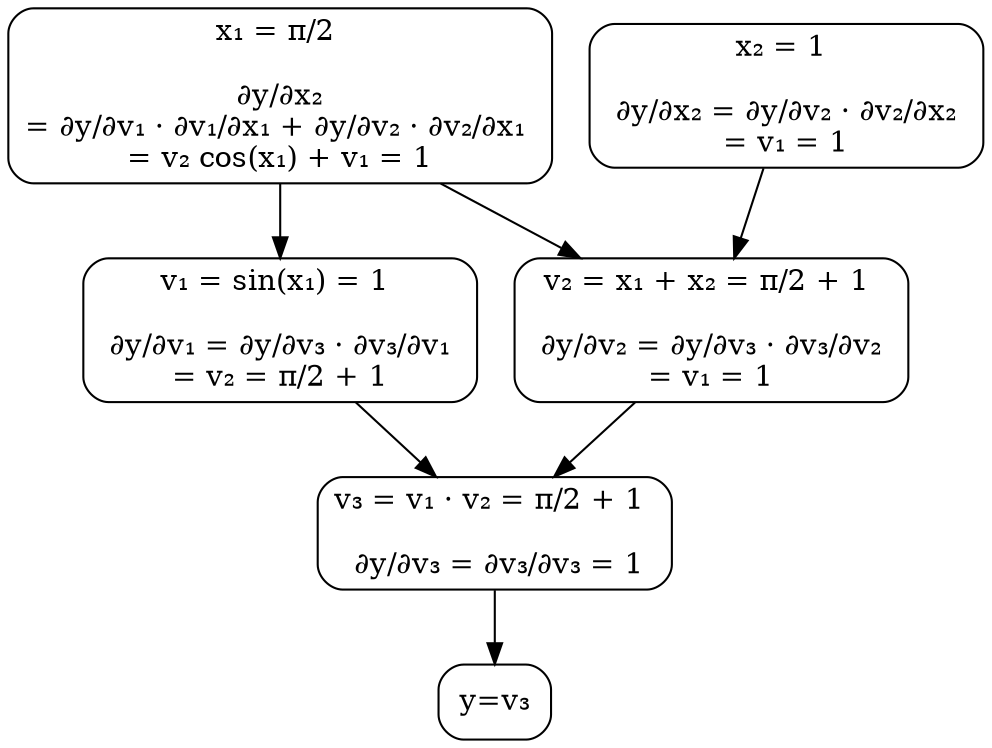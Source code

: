 digraph {
   node [shape=box, style=rounded];
   x1 [label="x₁ = π/2 \n\n ∂y/∂x₂ \n= ∂y/∂v₁ · ∂v₁/∂x₁ + ∂y/∂v₂ · ∂v₂/∂x₁ \n= v₂ cos(x₁) + v₁ = 1"];
   x2 [label="x₂ = 1 \n\n ∂y/∂x₂ = ∂y/∂v₂ · ∂v₂/∂x₂ \n= v₁ = 1"];
   v1 [label="v₁ = sin(x₁) = 1 \n\n ∂y/∂v₁ = ∂y/∂v₃ · ∂v₃/∂v₁ \n= v₂ = π/2 + 1"];
   v2 [label="v₂ = x₁ + x₂ = π/2 + 1 \n\n ∂y/∂v₂ = ∂y/∂v₃ · ∂v₃/∂v₂ \n= v₁ = 1"];
   v3 [label="v₃ = v₁ · v₂ = π/2 + 1 \n\n ∂y/∂v₃ = ∂v₃/∂v₃ = 1"];
   y [label="y=v₃"];
   x1 -> v1;
   x1 -> v2;
   x2 -> v2;
   v1 -> v3;
   v2 -> v3;
   v3 -> y;
}